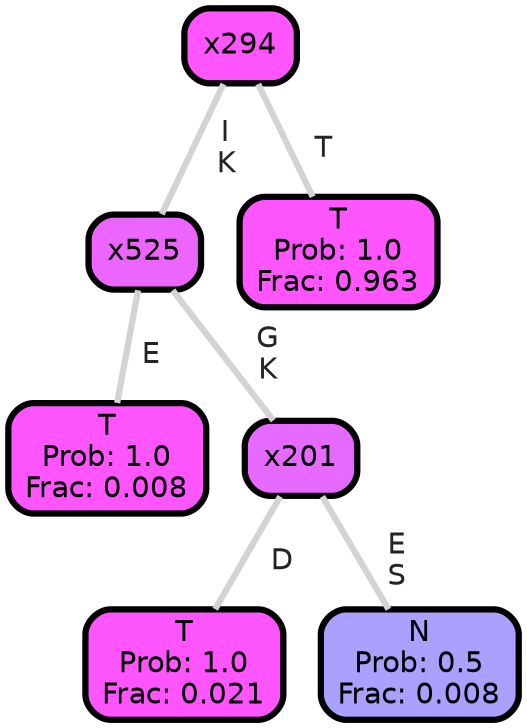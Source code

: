 graph Tree {
node [shape=box, style="filled, rounded",color="black",penwidth="3",fontcolor="black",                 fontname=helvetica] ;
graph [ranksep="0 equally", splines=straight,                 bgcolor=transparent, dpi=200] ;
edge [fontname=helvetica, fontweight=bold,fontcolor=grey14,color=lightgray] ;
0 [label="T
Prob: 1.0
Frac: 0.008", fillcolor="#ff55ff"] ;
1 [label="x525", fillcolor="#ec65ff"] ;
2 [label="T
Prob: 1.0
Frac: 0.021", fillcolor="#ff55ff"] ;
3 [label="x201", fillcolor="#e66aff"] ;
4 [label="N
Prob: 0.5
Frac: 0.008", fillcolor="#aaa0ff"] ;
5 [label="x294", fillcolor="#fe55ff"] ;
6 [label="T
Prob: 1.0
Frac: 0.963", fillcolor="#ff55ff"] ;
1 -- 0 [label=" E",penwidth=3] ;
1 -- 3 [label=" G\n K",penwidth=3] ;
3 -- 2 [label=" D",penwidth=3] ;
3 -- 4 [label=" E\n S",penwidth=3] ;
5 -- 1 [label=" I\n K",penwidth=3] ;
5 -- 6 [label=" T",penwidth=3] ;
{rank = same;}}